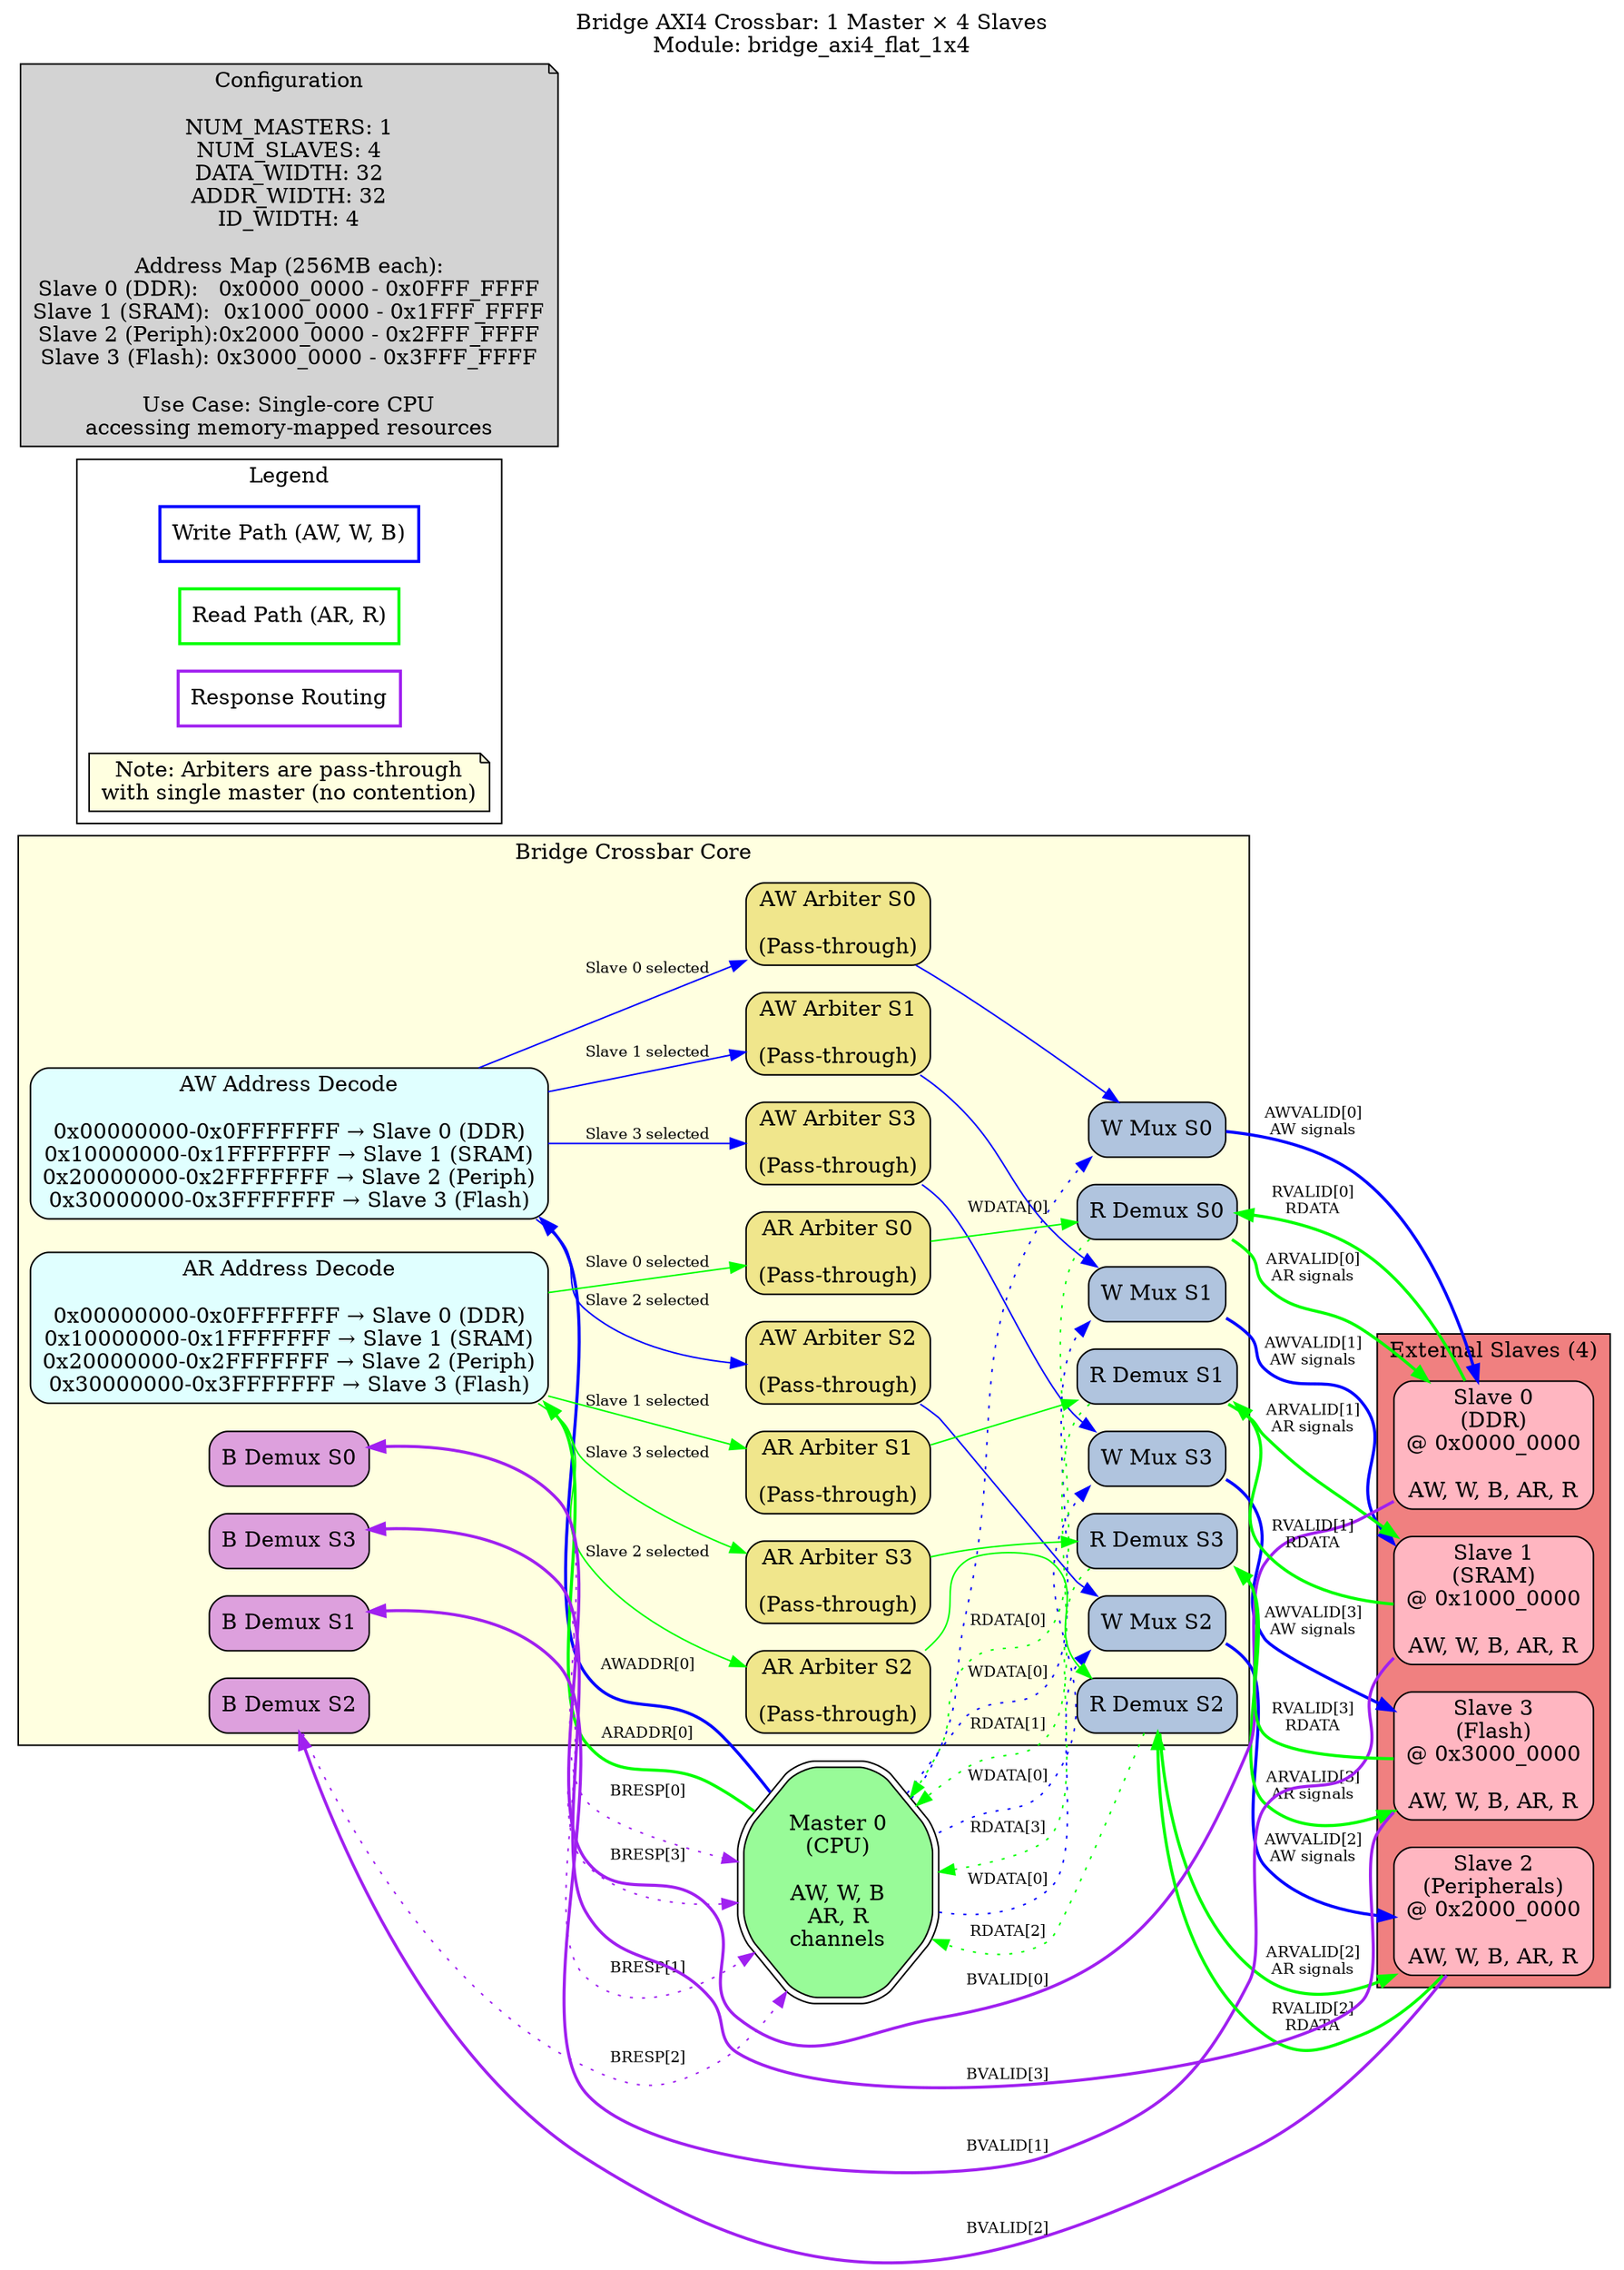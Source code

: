 // Bridge AXI4 Crossbar - 1 Master × 4 Slaves Configuration
// Module: bridge_axi4_flat_1x4
// Purpose: Single-master system with multi-slave addressing

digraph bridge_1x4 {
    rankdir=LR;
    node [shape=box, style="rounded,filled", fillcolor=lightblue];
    edge [fontsize=10];

    // Title
    label="Bridge AXI4 Crossbar: 1 Master × 4 Slaves\nModule: bridge_axi4_flat_1x4";
    labelloc="t";
    fontsize=14;

    // External Master
    master0 [label="Master 0\n(CPU)\n\nAW, W, B\nAR, R\nchannels", shape=doubleoctagon, fillcolor=palegreen];

    // Crossbar Core
    subgraph cluster_crossbar {
        label="Bridge Crossbar Core";
        style=filled;
        fillcolor=lightyellow;

        // Address Decode
        aw_decode [label="AW Address Decode\n\n0x00000000-0x0FFFFFFF → Slave 0 (DDR)\n0x10000000-0x1FFFFFFF → Slave 1 (SRAM)\n0x20000000-0x2FFFFFFF → Slave 2 (Periph)\n0x30000000-0x3FFFFFFF → Slave 3 (Flash)", fillcolor=lightcyan];
        ar_decode [label="AR Address Decode\n\n0x00000000-0x0FFFFFFF → Slave 0 (DDR)\n0x10000000-0x1FFFFFFF → Slave 1 (SRAM)\n0x20000000-0x2FFFFFFF → Slave 2 (Periph)\n0x30000000-0x3FFFFFFF → Slave 3 (Flash)", fillcolor=lightcyan];

        // Per-Slave Arbiters (Degenerate with 1 master)
        aw_arb0 [label="AW Arbiter S0\n\n(Pass-through)", fillcolor=khaki];
        aw_arb1 [label="AW Arbiter S1\n\n(Pass-through)", fillcolor=khaki];
        aw_arb2 [label="AW Arbiter S2\n\n(Pass-through)", fillcolor=khaki];
        aw_arb3 [label="AW Arbiter S3\n\n(Pass-through)", fillcolor=khaki];

        ar_arb0 [label="AR Arbiter S0\n\n(Pass-through)", fillcolor=khaki];
        ar_arb1 [label="AR Arbiter S1\n\n(Pass-through)", fillcolor=khaki];
        ar_arb2 [label="AR Arbiter S2\n\n(Pass-through)", fillcolor=khaki];
        ar_arb3 [label="AR Arbiter S3\n\n(Pass-through)", fillcolor=khaki];

        // Data Multiplexers (Degenerate)
        w_mux0 [label="W Mux S0", fillcolor=lightsteelblue];
        w_mux1 [label="W Mux S1", fillcolor=lightsteelblue];
        w_mux2 [label="W Mux S2", fillcolor=lightsteelblue];
        w_mux3 [label="W Mux S3", fillcolor=lightsteelblue];

        r_demux0 [label="R Demux S0", fillcolor=lightsteelblue];
        r_demux1 [label="R Demux S1", fillcolor=lightsteelblue];
        r_demux2 [label="R Demux S2", fillcolor=lightsteelblue];
        r_demux3 [label="R Demux S3", fillcolor=lightsteelblue];

        b_demux0 [label="B Demux S0", fillcolor=plum];
        b_demux1 [label="B Demux S1", fillcolor=plum];
        b_demux2 [label="B Demux S2", fillcolor=plum];
        b_demux3 [label="B Demux S3", fillcolor=plum];
    }

    // External Slaves
    subgraph cluster_slaves {
        label="External Slaves (4)";
        style=filled;
        fillcolor=lightcoral;

        slave0 [label="Slave 0\n(DDR)\n@ 0x0000_0000\n\nAW, W, B, AR, R", fillcolor=lightpink];
        slave1 [label="Slave 1\n(SRAM)\n@ 0x1000_0000\n\nAW, W, B, AR, R", fillcolor=lightpink];
        slave2 [label="Slave 2\n(Peripherals)\n@ 0x2000_0000\n\nAW, W, B, AR, R", fillcolor=lightpink];
        slave3 [label="Slave 3\n(Flash)\n@ 0x3000_0000\n\nAW, W, B, AR, R", fillcolor=lightpink];
    }

    // Write Path (AW, W, B) - Blue
    master0 -> aw_decode [label="AWADDR[0]", color=blue, style=bold];
    
    aw_decode -> aw_arb0 [label="Slave 0 selected", color=blue];
    aw_decode -> aw_arb1 [label="Slave 1 selected", color=blue];
    aw_decode -> aw_arb2 [label="Slave 2 selected", color=blue];
    aw_decode -> aw_arb3 [label="Slave 3 selected", color=blue];

    aw_arb0 -> w_mux0 [color=blue];
    aw_arb1 -> w_mux1 [color=blue];
    aw_arb2 -> w_mux2 [color=blue];
    aw_arb3 -> w_mux3 [color=blue];

    w_mux0 -> slave0 [label="AWVALID[0]\nAW signals", color=blue, style=bold];
    w_mux1 -> slave1 [label="AWVALID[1]\nAW signals", color=blue, style=bold];
    w_mux2 -> slave2 [label="AWVALID[2]\nAW signals", color=blue, style=bold];
    w_mux3 -> slave3 [label="AWVALID[3]\nAW signals", color=blue, style=bold];

    master0 -> w_mux0 [label="WDATA[0]", color=blue, style=dotted];
    master0 -> w_mux1 [label="WDATA[0]", color=blue, style=dotted];
    master0 -> w_mux2 [label="WDATA[0]", color=blue, style=dotted];
    master0 -> w_mux3 [label="WDATA[0]", color=blue, style=dotted];

    slave0 -> b_demux0 [label="BVALID[0]", color=purple, style=bold];
    slave1 -> b_demux1 [label="BVALID[1]", color=purple, style=bold];
    slave2 -> b_demux2 [label="BVALID[2]", color=purple, style=bold];
    slave3 -> b_demux3 [label="BVALID[3]", color=purple, style=bold];

    b_demux0 -> master0 [label="BRESP[0]", color=purple, style=dotted];
    b_demux1 -> master0 [label="BRESP[1]", color=purple, style=dotted];
    b_demux2 -> master0 [label="BRESP[2]", color=purple, style=dotted];
    b_demux3 -> master0 [label="BRESP[3]", color=purple, style=dotted];

    // Read Path (AR, R) - Green
    master0 -> ar_decode [label="ARADDR[0]", color=green, style=bold];

    ar_decode -> ar_arb0 [label="Slave 0 selected", color=green];
    ar_decode -> ar_arb1 [label="Slave 1 selected", color=green];
    ar_decode -> ar_arb2 [label="Slave 2 selected", color=green];
    ar_decode -> ar_arb3 [label="Slave 3 selected", color=green];

    ar_arb0 -> r_demux0 [color=green];
    ar_arb1 -> r_demux1 [color=green];
    ar_arb2 -> r_demux2 [color=green];
    ar_arb3 -> r_demux3 [color=green];

    r_demux0 -> slave0 [label="ARVALID[0]\nAR signals", color=green, style=bold];
    r_demux1 -> slave1 [label="ARVALID[1]\nAR signals", color=green, style=bold];
    r_demux2 -> slave2 [label="ARVALID[2]\nAR signals", color=green, style=bold];
    r_demux3 -> slave3 [label="ARVALID[3]\nAR signals", color=green, style=bold];

    slave0 -> r_demux0 [label="RVALID[0]\nRDATA", color=green, style=bold];
    slave1 -> r_demux1 [label="RVALID[1]\nRDATA", color=green, style=bold];
    slave2 -> r_demux2 [label="RVALID[2]\nRDATA", color=green, style=bold];
    slave3 -> r_demux3 [label="RVALID[3]\nRDATA", color=green, style=bold];

    r_demux0 -> master0 [label="RDATA[0]", color=green, style=dotted];
    r_demux1 -> master0 [label="RDATA[1]", color=green, style=dotted];
    r_demux2 -> master0 [label="RDATA[2]", color=green, style=dotted];
    r_demux3 -> master0 [label="RDATA[3]", color=green, style=dotted];

    // Legend
    subgraph cluster_legend {
        label="Legend";
        style=filled;
        fillcolor=white;

        leg_aw [label="Write Path (AW, W, B)", style=bold, color=blue];
        leg_ar [label="Read Path (AR, R)", style=bold, color=green];
        leg_resp [label="Response Routing", style=bold, color=purple];
        leg_note [label="Note: Arbiters are pass-through\nwith single master (no contention)", shape=note, fillcolor=lightyellow];
    }

    // Configuration Note
    config [label="Configuration\n\nNUM_MASTERS: 1\nNUM_SLAVES: 4\nDATA_WIDTH: 32\nADDR_WIDTH: 32\nID_WIDTH: 4\n\nAddress Map (256MB each):\nSlave 0 (DDR):   0x0000_0000 - 0x0FFF_FFFF\nSlave 1 (SRAM):  0x1000_0000 - 0x1FFF_FFFF\nSlave 2 (Periph):0x2000_0000 - 0x2FFF_FFFF\nSlave 3 (Flash): 0x3000_0000 - 0x3FFF_FFFF\n\nUse Case: Single-core CPU\naccessing memory-mapped resources", shape=note, fillcolor=lightgray];
}

